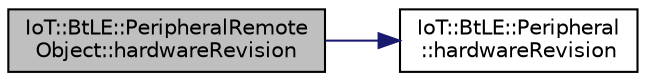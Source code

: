 digraph "IoT::BtLE::PeripheralRemoteObject::hardwareRevision"
{
 // LATEX_PDF_SIZE
  edge [fontname="Helvetica",fontsize="10",labelfontname="Helvetica",labelfontsize="10"];
  node [fontname="Helvetica",fontsize="10",shape=record];
  rankdir="LR";
  Node1 [label="IoT::BtLE::PeripheralRemote\lObject::hardwareRevision",height=0.2,width=0.4,color="black", fillcolor="grey75", style="filled", fontcolor="black",tooltip="Returns the handle with the given descriptor UUID for the service with the given serviceUUID."];
  Node1 -> Node2 [color="midnightblue",fontsize="10",style="solid"];
  Node2 [label="IoT::BtLE::Peripheral\l::hardwareRevision",height=0.2,width=0.4,color="black", fillcolor="white", style="filled",URL="$classIoT_1_1BtLE_1_1Peripheral.html#aa6e973da9ba4b8ae3adf361860d4b3a8",tooltip="Returns the peripheral's serial number string obtained from the Device Information service."];
}
